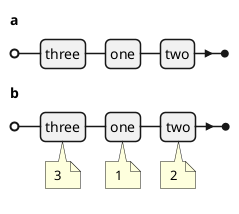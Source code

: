 {
  "sha1": "8p5kq518kiis2qjtybd34jee94c6c21",
  "insertion": {
    "when": "2024-10-10T13:30:32.237Z",
    "user": "plantuml@gmail.com"
  }
}
@startebnf
a = (one, two), three;
b = (one (* 1 *), two (* 2 *)), three (* 3 *);
@endebnf
